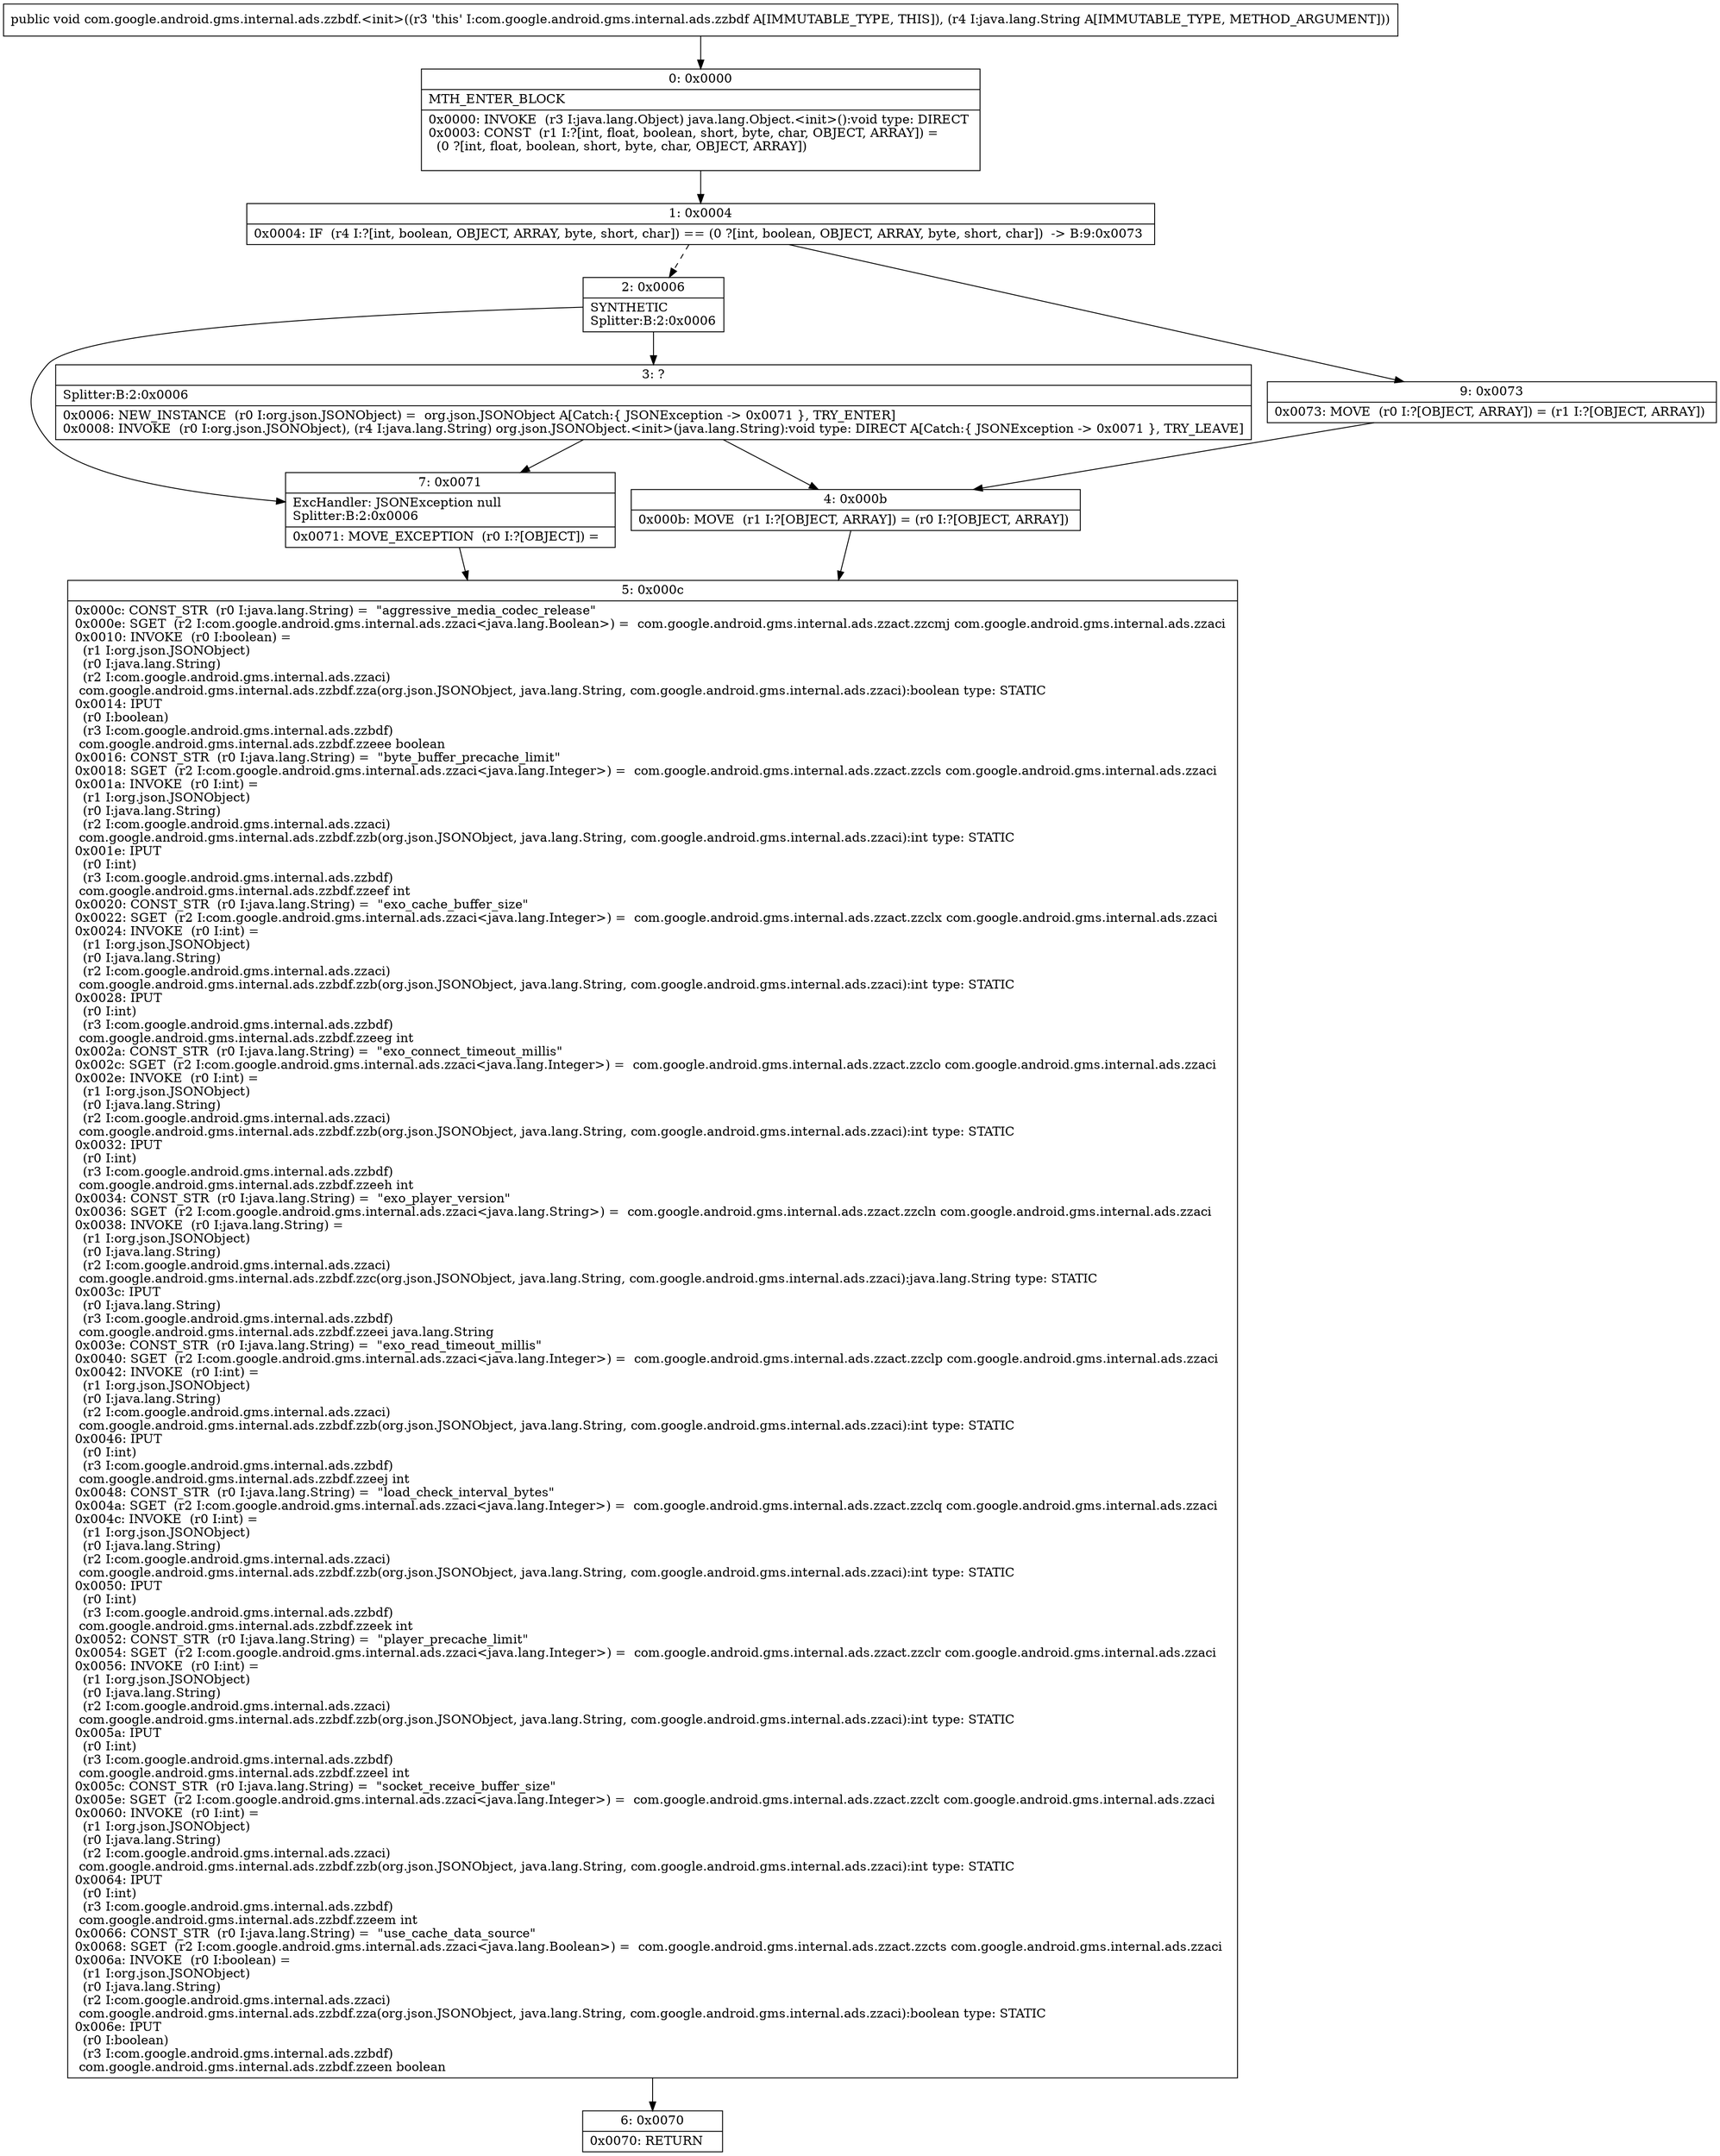 digraph "CFG forcom.google.android.gms.internal.ads.zzbdf.\<init\>(Ljava\/lang\/String;)V" {
Node_0 [shape=record,label="{0\:\ 0x0000|MTH_ENTER_BLOCK\l|0x0000: INVOKE  (r3 I:java.lang.Object) java.lang.Object.\<init\>():void type: DIRECT \l0x0003: CONST  (r1 I:?[int, float, boolean, short, byte, char, OBJECT, ARRAY]) = \l  (0 ?[int, float, boolean, short, byte, char, OBJECT, ARRAY])\l \l}"];
Node_1 [shape=record,label="{1\:\ 0x0004|0x0004: IF  (r4 I:?[int, boolean, OBJECT, ARRAY, byte, short, char]) == (0 ?[int, boolean, OBJECT, ARRAY, byte, short, char])  \-\> B:9:0x0073 \l}"];
Node_2 [shape=record,label="{2\:\ 0x0006|SYNTHETIC\lSplitter:B:2:0x0006\l}"];
Node_3 [shape=record,label="{3\:\ ?|Splitter:B:2:0x0006\l|0x0006: NEW_INSTANCE  (r0 I:org.json.JSONObject) =  org.json.JSONObject A[Catch:\{ JSONException \-\> 0x0071 \}, TRY_ENTER]\l0x0008: INVOKE  (r0 I:org.json.JSONObject), (r4 I:java.lang.String) org.json.JSONObject.\<init\>(java.lang.String):void type: DIRECT A[Catch:\{ JSONException \-\> 0x0071 \}, TRY_LEAVE]\l}"];
Node_4 [shape=record,label="{4\:\ 0x000b|0x000b: MOVE  (r1 I:?[OBJECT, ARRAY]) = (r0 I:?[OBJECT, ARRAY]) \l}"];
Node_5 [shape=record,label="{5\:\ 0x000c|0x000c: CONST_STR  (r0 I:java.lang.String) =  \"aggressive_media_codec_release\" \l0x000e: SGET  (r2 I:com.google.android.gms.internal.ads.zzaci\<java.lang.Boolean\>) =  com.google.android.gms.internal.ads.zzact.zzcmj com.google.android.gms.internal.ads.zzaci \l0x0010: INVOKE  (r0 I:boolean) = \l  (r1 I:org.json.JSONObject)\l  (r0 I:java.lang.String)\l  (r2 I:com.google.android.gms.internal.ads.zzaci)\l com.google.android.gms.internal.ads.zzbdf.zza(org.json.JSONObject, java.lang.String, com.google.android.gms.internal.ads.zzaci):boolean type: STATIC \l0x0014: IPUT  \l  (r0 I:boolean)\l  (r3 I:com.google.android.gms.internal.ads.zzbdf)\l com.google.android.gms.internal.ads.zzbdf.zzeee boolean \l0x0016: CONST_STR  (r0 I:java.lang.String) =  \"byte_buffer_precache_limit\" \l0x0018: SGET  (r2 I:com.google.android.gms.internal.ads.zzaci\<java.lang.Integer\>) =  com.google.android.gms.internal.ads.zzact.zzcls com.google.android.gms.internal.ads.zzaci \l0x001a: INVOKE  (r0 I:int) = \l  (r1 I:org.json.JSONObject)\l  (r0 I:java.lang.String)\l  (r2 I:com.google.android.gms.internal.ads.zzaci)\l com.google.android.gms.internal.ads.zzbdf.zzb(org.json.JSONObject, java.lang.String, com.google.android.gms.internal.ads.zzaci):int type: STATIC \l0x001e: IPUT  \l  (r0 I:int)\l  (r3 I:com.google.android.gms.internal.ads.zzbdf)\l com.google.android.gms.internal.ads.zzbdf.zzeef int \l0x0020: CONST_STR  (r0 I:java.lang.String) =  \"exo_cache_buffer_size\" \l0x0022: SGET  (r2 I:com.google.android.gms.internal.ads.zzaci\<java.lang.Integer\>) =  com.google.android.gms.internal.ads.zzact.zzclx com.google.android.gms.internal.ads.zzaci \l0x0024: INVOKE  (r0 I:int) = \l  (r1 I:org.json.JSONObject)\l  (r0 I:java.lang.String)\l  (r2 I:com.google.android.gms.internal.ads.zzaci)\l com.google.android.gms.internal.ads.zzbdf.zzb(org.json.JSONObject, java.lang.String, com.google.android.gms.internal.ads.zzaci):int type: STATIC \l0x0028: IPUT  \l  (r0 I:int)\l  (r3 I:com.google.android.gms.internal.ads.zzbdf)\l com.google.android.gms.internal.ads.zzbdf.zzeeg int \l0x002a: CONST_STR  (r0 I:java.lang.String) =  \"exo_connect_timeout_millis\" \l0x002c: SGET  (r2 I:com.google.android.gms.internal.ads.zzaci\<java.lang.Integer\>) =  com.google.android.gms.internal.ads.zzact.zzclo com.google.android.gms.internal.ads.zzaci \l0x002e: INVOKE  (r0 I:int) = \l  (r1 I:org.json.JSONObject)\l  (r0 I:java.lang.String)\l  (r2 I:com.google.android.gms.internal.ads.zzaci)\l com.google.android.gms.internal.ads.zzbdf.zzb(org.json.JSONObject, java.lang.String, com.google.android.gms.internal.ads.zzaci):int type: STATIC \l0x0032: IPUT  \l  (r0 I:int)\l  (r3 I:com.google.android.gms.internal.ads.zzbdf)\l com.google.android.gms.internal.ads.zzbdf.zzeeh int \l0x0034: CONST_STR  (r0 I:java.lang.String) =  \"exo_player_version\" \l0x0036: SGET  (r2 I:com.google.android.gms.internal.ads.zzaci\<java.lang.String\>) =  com.google.android.gms.internal.ads.zzact.zzcln com.google.android.gms.internal.ads.zzaci \l0x0038: INVOKE  (r0 I:java.lang.String) = \l  (r1 I:org.json.JSONObject)\l  (r0 I:java.lang.String)\l  (r2 I:com.google.android.gms.internal.ads.zzaci)\l com.google.android.gms.internal.ads.zzbdf.zzc(org.json.JSONObject, java.lang.String, com.google.android.gms.internal.ads.zzaci):java.lang.String type: STATIC \l0x003c: IPUT  \l  (r0 I:java.lang.String)\l  (r3 I:com.google.android.gms.internal.ads.zzbdf)\l com.google.android.gms.internal.ads.zzbdf.zzeei java.lang.String \l0x003e: CONST_STR  (r0 I:java.lang.String) =  \"exo_read_timeout_millis\" \l0x0040: SGET  (r2 I:com.google.android.gms.internal.ads.zzaci\<java.lang.Integer\>) =  com.google.android.gms.internal.ads.zzact.zzclp com.google.android.gms.internal.ads.zzaci \l0x0042: INVOKE  (r0 I:int) = \l  (r1 I:org.json.JSONObject)\l  (r0 I:java.lang.String)\l  (r2 I:com.google.android.gms.internal.ads.zzaci)\l com.google.android.gms.internal.ads.zzbdf.zzb(org.json.JSONObject, java.lang.String, com.google.android.gms.internal.ads.zzaci):int type: STATIC \l0x0046: IPUT  \l  (r0 I:int)\l  (r3 I:com.google.android.gms.internal.ads.zzbdf)\l com.google.android.gms.internal.ads.zzbdf.zzeej int \l0x0048: CONST_STR  (r0 I:java.lang.String) =  \"load_check_interval_bytes\" \l0x004a: SGET  (r2 I:com.google.android.gms.internal.ads.zzaci\<java.lang.Integer\>) =  com.google.android.gms.internal.ads.zzact.zzclq com.google.android.gms.internal.ads.zzaci \l0x004c: INVOKE  (r0 I:int) = \l  (r1 I:org.json.JSONObject)\l  (r0 I:java.lang.String)\l  (r2 I:com.google.android.gms.internal.ads.zzaci)\l com.google.android.gms.internal.ads.zzbdf.zzb(org.json.JSONObject, java.lang.String, com.google.android.gms.internal.ads.zzaci):int type: STATIC \l0x0050: IPUT  \l  (r0 I:int)\l  (r3 I:com.google.android.gms.internal.ads.zzbdf)\l com.google.android.gms.internal.ads.zzbdf.zzeek int \l0x0052: CONST_STR  (r0 I:java.lang.String) =  \"player_precache_limit\" \l0x0054: SGET  (r2 I:com.google.android.gms.internal.ads.zzaci\<java.lang.Integer\>) =  com.google.android.gms.internal.ads.zzact.zzclr com.google.android.gms.internal.ads.zzaci \l0x0056: INVOKE  (r0 I:int) = \l  (r1 I:org.json.JSONObject)\l  (r0 I:java.lang.String)\l  (r2 I:com.google.android.gms.internal.ads.zzaci)\l com.google.android.gms.internal.ads.zzbdf.zzb(org.json.JSONObject, java.lang.String, com.google.android.gms.internal.ads.zzaci):int type: STATIC \l0x005a: IPUT  \l  (r0 I:int)\l  (r3 I:com.google.android.gms.internal.ads.zzbdf)\l com.google.android.gms.internal.ads.zzbdf.zzeel int \l0x005c: CONST_STR  (r0 I:java.lang.String) =  \"socket_receive_buffer_size\" \l0x005e: SGET  (r2 I:com.google.android.gms.internal.ads.zzaci\<java.lang.Integer\>) =  com.google.android.gms.internal.ads.zzact.zzclt com.google.android.gms.internal.ads.zzaci \l0x0060: INVOKE  (r0 I:int) = \l  (r1 I:org.json.JSONObject)\l  (r0 I:java.lang.String)\l  (r2 I:com.google.android.gms.internal.ads.zzaci)\l com.google.android.gms.internal.ads.zzbdf.zzb(org.json.JSONObject, java.lang.String, com.google.android.gms.internal.ads.zzaci):int type: STATIC \l0x0064: IPUT  \l  (r0 I:int)\l  (r3 I:com.google.android.gms.internal.ads.zzbdf)\l com.google.android.gms.internal.ads.zzbdf.zzeem int \l0x0066: CONST_STR  (r0 I:java.lang.String) =  \"use_cache_data_source\" \l0x0068: SGET  (r2 I:com.google.android.gms.internal.ads.zzaci\<java.lang.Boolean\>) =  com.google.android.gms.internal.ads.zzact.zzcts com.google.android.gms.internal.ads.zzaci \l0x006a: INVOKE  (r0 I:boolean) = \l  (r1 I:org.json.JSONObject)\l  (r0 I:java.lang.String)\l  (r2 I:com.google.android.gms.internal.ads.zzaci)\l com.google.android.gms.internal.ads.zzbdf.zza(org.json.JSONObject, java.lang.String, com.google.android.gms.internal.ads.zzaci):boolean type: STATIC \l0x006e: IPUT  \l  (r0 I:boolean)\l  (r3 I:com.google.android.gms.internal.ads.zzbdf)\l com.google.android.gms.internal.ads.zzbdf.zzeen boolean \l}"];
Node_6 [shape=record,label="{6\:\ 0x0070|0x0070: RETURN   \l}"];
Node_7 [shape=record,label="{7\:\ 0x0071|ExcHandler: JSONException null\lSplitter:B:2:0x0006\l|0x0071: MOVE_EXCEPTION  (r0 I:?[OBJECT]) =  \l}"];
Node_9 [shape=record,label="{9\:\ 0x0073|0x0073: MOVE  (r0 I:?[OBJECT, ARRAY]) = (r1 I:?[OBJECT, ARRAY]) \l}"];
MethodNode[shape=record,label="{public void com.google.android.gms.internal.ads.zzbdf.\<init\>((r3 'this' I:com.google.android.gms.internal.ads.zzbdf A[IMMUTABLE_TYPE, THIS]), (r4 I:java.lang.String A[IMMUTABLE_TYPE, METHOD_ARGUMENT])) }"];
MethodNode -> Node_0;
Node_0 -> Node_1;
Node_1 -> Node_2[style=dashed];
Node_1 -> Node_9;
Node_2 -> Node_3;
Node_2 -> Node_7;
Node_3 -> Node_4;
Node_3 -> Node_7;
Node_4 -> Node_5;
Node_5 -> Node_6;
Node_7 -> Node_5;
Node_9 -> Node_4;
}

